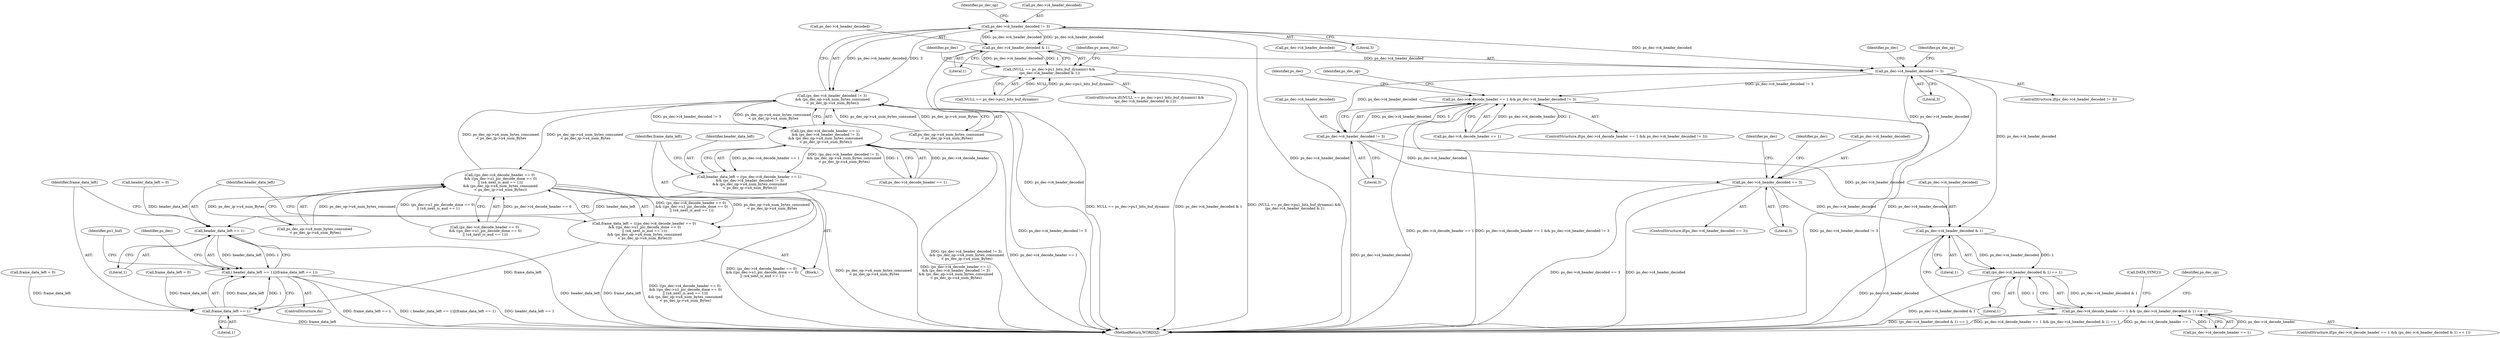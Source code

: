 digraph "0_Android_7554755536019e439433c515eeb44e701fb3bfb2@pointer" {
"1001420" [label="(Call,ps_dec->i4_header_decoded != 3)"];
"1001000" [label="(Call,ps_dec->i4_header_decoded & 1)"];
"1001420" [label="(Call,ps_dec->i4_header_decoded != 3)"];
"1000994" [label="(Call,(NULL == ps_dec->pu1_bits_buf_dynamic) &&\n (ps_dec->i4_header_decoded & 1))"];
"1001419" [label="(Call,(ps_dec->i4_header_decoded != 3)\n && (ps_dec_op->u4_num_bytes_consumed\n < ps_dec_ip->u4_num_Bytes))"];
"1001413" [label="(Call,(ps_dec->i4_decode_header == 1)\n && (ps_dec->i4_header_decoded != 3)\n && (ps_dec_op->u4_num_bytes_consumed\n < ps_dec_ip->u4_num_Bytes))"];
"1001411" [label="(Call,header_data_left = ((ps_dec->i4_decode_header == 1)\n && (ps_dec->i4_header_decoded != 3)\n && (ps_dec_op->u4_num_bytes_consumed\n < ps_dec_ip->u4_num_Bytes)))"];
"1001458" [label="(Call,header_data_left == 1)"];
"1001457" [label="(Call,( header_data_left == 1)||(frame_data_left == 1))"];
"1001434" [label="(Call,((ps_dec->i4_decode_header == 0)\n && ((ps_dec->u1_pic_decode_done == 0)\n || (u4_next_is_aud == 1)))\n && (ps_dec_op->u4_num_bytes_consumed\n < ps_dec_ip->u4_num_Bytes))"];
"1001432" [label="(Call,frame_data_left = (((ps_dec->i4_decode_header == 0)\n && ((ps_dec->u1_pic_decode_done == 0)\n || (u4_next_is_aud == 1)))\n && (ps_dec_op->u4_num_bytes_consumed\n < ps_dec_ip->u4_num_Bytes)))"];
"1001461" [label="(Call,frame_data_left == 1)"];
"1001734" [label="(Call,ps_dec->i4_header_decoded != 3)"];
"1001748" [label="(Call,ps_dec->i4_decode_header == 1 && ps_dec->i4_header_decoded != 3)"];
"1001754" [label="(Call,ps_dec->i4_header_decoded != 3)"];
"1001868" [label="(Call,ps_dec->i4_header_decoded == 3)"];
"1002086" [label="(Call,ps_dec->i4_header_decoded & 1)"];
"1002085" [label="(Call,(ps_dec->i4_header_decoded & 1) == 1)"];
"1002079" [label="(Call,ps_dec->i4_decode_header == 1 && (ps_dec->i4_header_decoded & 1) == 1)"];
"1000995" [label="(Call,NULL == ps_dec->pu1_bits_buf_dynamic)"];
"1001872" [label="(Literal,3)"];
"1001463" [label="(Literal,1)"];
"1001733" [label="(ControlStructure,if(ps_dec->i4_header_decoded != 3))"];
"1001742" [label="(Identifier,ps_dec_op)"];
"1001876" [label="(Identifier,ps_dec)"];
"1002134" [label="(Call,DATA_SYNC())"];
"1001004" [label="(Literal,1)"];
"1002079" [label="(Call,ps_dec->i4_decode_header == 1 && (ps_dec->i4_header_decoded & 1) == 1)"];
"1002095" [label="(Identifier,ps_dec_op)"];
"1000993" [label="(ControlStructure,if((NULL == ps_dec->pu1_bits_buf_dynamic) &&\n (ps_dec->i4_header_decoded & 1)))"];
"1001468" [label="(Identifier,ps_dec)"];
"1001734" [label="(Call,ps_dec->i4_header_decoded != 3)"];
"1000994" [label="(Call,(NULL == ps_dec->pu1_bits_buf_dynamic) &&\n (ps_dec->i4_header_decoded & 1))"];
"1001738" [label="(Literal,3)"];
"1001889" [label="(Identifier,ps_dec)"];
"1001762" [label="(Identifier,ps_dec_op)"];
"1002080" [label="(Call,ps_dec->i4_decode_header == 1)"];
"1001461" [label="(Call,frame_data_left == 1)"];
"1000971" [label="(Block,)"];
"1001758" [label="(Literal,3)"];
"1001411" [label="(Call,header_data_left = ((ps_dec->i4_decode_header == 1)\n && (ps_dec->i4_header_decoded != 3)\n && (ps_dec_op->u4_num_bytes_consumed\n < ps_dec_ip->u4_num_Bytes)))"];
"1001459" [label="(Identifier,header_data_left)"];
"1002085" [label="(Call,(ps_dec->i4_header_decoded & 1) == 1)"];
"1001867" [label="(ControlStructure,if(ps_dec->i4_header_decoded == 3))"];
"1002090" [label="(Literal,1)"];
"1001769" [label="(Identifier,ps_dec)"];
"1002091" [label="(Literal,1)"];
"1001462" [label="(Identifier,frame_data_left)"];
"1002142" [label="(MethodReturn,WORD32)"];
"1001419" [label="(Call,(ps_dec->i4_header_decoded != 3)\n && (ps_dec_op->u4_num_bytes_consumed\n < ps_dec_ip->u4_num_Bytes))"];
"1001010" [label="(Identifier,pv_mem_ctxt)"];
"1001001" [label="(Call,ps_dec->i4_header_decoded)"];
"1000970" [label="(ControlStructure,do)"];
"1001735" [label="(Call,ps_dec->i4_header_decoded)"];
"1001052" [label="(Identifier,ps_dec)"];
"1001434" [label="(Call,((ps_dec->i4_decode_header == 0)\n && ((ps_dec->u1_pic_decode_done == 0)\n || (u4_next_is_aud == 1)))\n && (ps_dec_op->u4_num_bytes_consumed\n < ps_dec_ip->u4_num_Bytes))"];
"1001754" [label="(Call,ps_dec->i4_header_decoded != 3)"];
"1001435" [label="(Call,(ps_dec->i4_decode_header == 0)\n && ((ps_dec->u1_pic_decode_done == 0)\n || (u4_next_is_aud == 1)))"];
"1001432" [label="(Call,frame_data_left = (((ps_dec->i4_decode_header == 0)\n && ((ps_dec->u1_pic_decode_done == 0)\n || (u4_next_is_aud == 1)))\n && (ps_dec_op->u4_num_bytes_consumed\n < ps_dec_ip->u4_num_Bytes)))"];
"1001414" [label="(Call,ps_dec->i4_decode_header == 1)"];
"1001460" [label="(Literal,1)"];
"1000974" [label="(Identifier,pu1_buf)"];
"1001458" [label="(Call,header_data_left == 1)"];
"1001450" [label="(Call,ps_dec_op->u4_num_bytes_consumed\n < ps_dec_ip->u4_num_Bytes)"];
"1001749" [label="(Call,ps_dec->i4_decode_header == 1)"];
"1001425" [label="(Call,ps_dec_op->u4_num_bytes_consumed\n < ps_dec_ip->u4_num_Bytes)"];
"1000200" [label="(Call,frame_data_left = 0)"];
"1001748" [label="(Call,ps_dec->i4_decode_header == 1 && ps_dec->i4_header_decoded != 3)"];
"1001000" [label="(Call,ps_dec->i4_header_decoded & 1)"];
"1001457" [label="(Call,( header_data_left == 1)||(frame_data_left == 1))"];
"1001424" [label="(Literal,3)"];
"1002087" [label="(Call,ps_dec->i4_header_decoded)"];
"1001868" [label="(Call,ps_dec->i4_header_decoded == 3)"];
"1002086" [label="(Call,ps_dec->i4_header_decoded & 1)"];
"1001427" [label="(Identifier,ps_dec_op)"];
"1001421" [label="(Call,ps_dec->i4_header_decoded)"];
"1001420" [label="(Call,ps_dec->i4_header_decoded != 3)"];
"1001412" [label="(Identifier,header_data_left)"];
"1001747" [label="(ControlStructure,if(ps_dec->i4_decode_header == 1 && ps_dec->i4_header_decoded != 3))"];
"1001869" [label="(Call,ps_dec->i4_header_decoded)"];
"1002078" [label="(ControlStructure,if(ps_dec->i4_decode_header == 1 && (ps_dec->i4_header_decoded & 1) == 1))"];
"1001755" [label="(Call,ps_dec->i4_header_decoded)"];
"1001751" [label="(Identifier,ps_dec)"];
"1001433" [label="(Identifier,frame_data_left)"];
"1001413" [label="(Call,(ps_dec->i4_decode_header == 1)\n && (ps_dec->i4_header_decoded != 3)\n && (ps_dec_op->u4_num_bytes_consumed\n < ps_dec_ip->u4_num_Bytes))"];
"1001275" [label="(Call,frame_data_left = 0)"];
"1000196" [label="(Call,header_data_left = 0)"];
"1001420" -> "1001419"  [label="AST: "];
"1001420" -> "1001424"  [label="CFG: "];
"1001421" -> "1001420"  [label="AST: "];
"1001424" -> "1001420"  [label="AST: "];
"1001427" -> "1001420"  [label="CFG: "];
"1001419" -> "1001420"  [label="CFG: "];
"1001420" -> "1002142"  [label="DDG: ps_dec->i4_header_decoded"];
"1001420" -> "1001000"  [label="DDG: ps_dec->i4_header_decoded"];
"1001420" -> "1001419"  [label="DDG: ps_dec->i4_header_decoded"];
"1001420" -> "1001419"  [label="DDG: 3"];
"1001000" -> "1001420"  [label="DDG: ps_dec->i4_header_decoded"];
"1001420" -> "1001734"  [label="DDG: ps_dec->i4_header_decoded"];
"1001000" -> "1000994"  [label="AST: "];
"1001000" -> "1001004"  [label="CFG: "];
"1001001" -> "1001000"  [label="AST: "];
"1001004" -> "1001000"  [label="AST: "];
"1000994" -> "1001000"  [label="CFG: "];
"1001000" -> "1002142"  [label="DDG: ps_dec->i4_header_decoded"];
"1001000" -> "1000994"  [label="DDG: ps_dec->i4_header_decoded"];
"1001000" -> "1000994"  [label="DDG: 1"];
"1001000" -> "1001734"  [label="DDG: ps_dec->i4_header_decoded"];
"1000994" -> "1000993"  [label="AST: "];
"1000994" -> "1000995"  [label="CFG: "];
"1000995" -> "1000994"  [label="AST: "];
"1001010" -> "1000994"  [label="CFG: "];
"1001052" -> "1000994"  [label="CFG: "];
"1000994" -> "1002142"  [label="DDG: (NULL == ps_dec->pu1_bits_buf_dynamic) &&\n (ps_dec->i4_header_decoded & 1)"];
"1000994" -> "1002142"  [label="DDG: NULL == ps_dec->pu1_bits_buf_dynamic"];
"1000994" -> "1002142"  [label="DDG: ps_dec->i4_header_decoded & 1"];
"1000995" -> "1000994"  [label="DDG: NULL"];
"1000995" -> "1000994"  [label="DDG: ps_dec->pu1_bits_buf_dynamic"];
"1001419" -> "1001413"  [label="AST: "];
"1001419" -> "1001425"  [label="CFG: "];
"1001425" -> "1001419"  [label="AST: "];
"1001413" -> "1001419"  [label="CFG: "];
"1001419" -> "1002142"  [label="DDG: ps_dec->i4_header_decoded != 3"];
"1001419" -> "1001413"  [label="DDG: ps_dec->i4_header_decoded != 3"];
"1001419" -> "1001413"  [label="DDG: ps_dec_op->u4_num_bytes_consumed\n < ps_dec_ip->u4_num_Bytes"];
"1001434" -> "1001419"  [label="DDG: ps_dec_op->u4_num_bytes_consumed\n < ps_dec_ip->u4_num_Bytes"];
"1001425" -> "1001419"  [label="DDG: ps_dec_op->u4_num_bytes_consumed"];
"1001425" -> "1001419"  [label="DDG: ps_dec_ip->u4_num_Bytes"];
"1001419" -> "1001434"  [label="DDG: ps_dec_op->u4_num_bytes_consumed\n < ps_dec_ip->u4_num_Bytes"];
"1001413" -> "1001411"  [label="AST: "];
"1001413" -> "1001414"  [label="CFG: "];
"1001414" -> "1001413"  [label="AST: "];
"1001411" -> "1001413"  [label="CFG: "];
"1001413" -> "1002142"  [label="DDG: (ps_dec->i4_header_decoded != 3)\n && (ps_dec_op->u4_num_bytes_consumed\n < ps_dec_ip->u4_num_Bytes)"];
"1001413" -> "1002142"  [label="DDG: ps_dec->i4_decode_header == 1"];
"1001413" -> "1001411"  [label="DDG: ps_dec->i4_decode_header == 1"];
"1001413" -> "1001411"  [label="DDG: (ps_dec->i4_header_decoded != 3)\n && (ps_dec_op->u4_num_bytes_consumed\n < ps_dec_ip->u4_num_Bytes)"];
"1001414" -> "1001413"  [label="DDG: ps_dec->i4_decode_header"];
"1001414" -> "1001413"  [label="DDG: 1"];
"1001411" -> "1000971"  [label="AST: "];
"1001412" -> "1001411"  [label="AST: "];
"1001433" -> "1001411"  [label="CFG: "];
"1001411" -> "1002142"  [label="DDG: (ps_dec->i4_decode_header == 1)\n && (ps_dec->i4_header_decoded != 3)\n && (ps_dec_op->u4_num_bytes_consumed\n < ps_dec_ip->u4_num_Bytes)"];
"1001411" -> "1001458"  [label="DDG: header_data_left"];
"1001458" -> "1001457"  [label="AST: "];
"1001458" -> "1001460"  [label="CFG: "];
"1001459" -> "1001458"  [label="AST: "];
"1001460" -> "1001458"  [label="AST: "];
"1001462" -> "1001458"  [label="CFG: "];
"1001457" -> "1001458"  [label="CFG: "];
"1001458" -> "1002142"  [label="DDG: header_data_left"];
"1001458" -> "1001457"  [label="DDG: header_data_left"];
"1001458" -> "1001457"  [label="DDG: 1"];
"1000196" -> "1001458"  [label="DDG: header_data_left"];
"1001457" -> "1000970"  [label="AST: "];
"1001457" -> "1001461"  [label="CFG: "];
"1001461" -> "1001457"  [label="AST: "];
"1000974" -> "1001457"  [label="CFG: "];
"1001468" -> "1001457"  [label="CFG: "];
"1001457" -> "1002142"  [label="DDG: frame_data_left == 1"];
"1001457" -> "1002142"  [label="DDG: ( header_data_left == 1)||(frame_data_left == 1)"];
"1001457" -> "1002142"  [label="DDG: header_data_left == 1"];
"1001461" -> "1001457"  [label="DDG: frame_data_left"];
"1001461" -> "1001457"  [label="DDG: 1"];
"1001434" -> "1001432"  [label="AST: "];
"1001434" -> "1001435"  [label="CFG: "];
"1001434" -> "1001450"  [label="CFG: "];
"1001435" -> "1001434"  [label="AST: "];
"1001450" -> "1001434"  [label="AST: "];
"1001432" -> "1001434"  [label="CFG: "];
"1001434" -> "1002142"  [label="DDG: (ps_dec->i4_decode_header == 0)\n && ((ps_dec->u1_pic_decode_done == 0)\n || (u4_next_is_aud == 1))"];
"1001434" -> "1002142"  [label="DDG: ps_dec_op->u4_num_bytes_consumed\n < ps_dec_ip->u4_num_Bytes"];
"1001434" -> "1001432"  [label="DDG: (ps_dec->i4_decode_header == 0)\n && ((ps_dec->u1_pic_decode_done == 0)\n || (u4_next_is_aud == 1))"];
"1001434" -> "1001432"  [label="DDG: ps_dec_op->u4_num_bytes_consumed\n < ps_dec_ip->u4_num_Bytes"];
"1001435" -> "1001434"  [label="DDG: ps_dec->i4_decode_header == 0"];
"1001435" -> "1001434"  [label="DDG: (ps_dec->u1_pic_decode_done == 0)\n || (u4_next_is_aud == 1)"];
"1001450" -> "1001434"  [label="DDG: ps_dec_op->u4_num_bytes_consumed"];
"1001450" -> "1001434"  [label="DDG: ps_dec_ip->u4_num_Bytes"];
"1001432" -> "1000971"  [label="AST: "];
"1001433" -> "1001432"  [label="AST: "];
"1001459" -> "1001432"  [label="CFG: "];
"1001432" -> "1002142"  [label="DDG: frame_data_left"];
"1001432" -> "1002142"  [label="DDG: ((ps_dec->i4_decode_header == 0)\n && ((ps_dec->u1_pic_decode_done == 0)\n || (u4_next_is_aud == 1)))\n && (ps_dec_op->u4_num_bytes_consumed\n < ps_dec_ip->u4_num_Bytes)"];
"1001432" -> "1001461"  [label="DDG: frame_data_left"];
"1001461" -> "1001463"  [label="CFG: "];
"1001462" -> "1001461"  [label="AST: "];
"1001463" -> "1001461"  [label="AST: "];
"1001461" -> "1002142"  [label="DDG: frame_data_left"];
"1001275" -> "1001461"  [label="DDG: frame_data_left"];
"1000200" -> "1001461"  [label="DDG: frame_data_left"];
"1001734" -> "1001733"  [label="AST: "];
"1001734" -> "1001738"  [label="CFG: "];
"1001735" -> "1001734"  [label="AST: "];
"1001738" -> "1001734"  [label="AST: "];
"1001742" -> "1001734"  [label="CFG: "];
"1001751" -> "1001734"  [label="CFG: "];
"1001734" -> "1002142"  [label="DDG: ps_dec->i4_header_decoded"];
"1001734" -> "1001748"  [label="DDG: ps_dec->i4_header_decoded != 3"];
"1001734" -> "1001754"  [label="DDG: ps_dec->i4_header_decoded"];
"1001734" -> "1001868"  [label="DDG: ps_dec->i4_header_decoded"];
"1001734" -> "1002086"  [label="DDG: ps_dec->i4_header_decoded"];
"1001748" -> "1001747"  [label="AST: "];
"1001748" -> "1001749"  [label="CFG: "];
"1001748" -> "1001754"  [label="CFG: "];
"1001749" -> "1001748"  [label="AST: "];
"1001754" -> "1001748"  [label="AST: "];
"1001762" -> "1001748"  [label="CFG: "];
"1001769" -> "1001748"  [label="CFG: "];
"1001748" -> "1002142"  [label="DDG: ps_dec->i4_decode_header == 1 && ps_dec->i4_header_decoded != 3"];
"1001748" -> "1002142"  [label="DDG: ps_dec->i4_header_decoded != 3"];
"1001748" -> "1002142"  [label="DDG: ps_dec->i4_decode_header == 1"];
"1001749" -> "1001748"  [label="DDG: ps_dec->i4_decode_header"];
"1001749" -> "1001748"  [label="DDG: 1"];
"1001754" -> "1001748"  [label="DDG: ps_dec->i4_header_decoded"];
"1001754" -> "1001748"  [label="DDG: 3"];
"1001754" -> "1001758"  [label="CFG: "];
"1001755" -> "1001754"  [label="AST: "];
"1001758" -> "1001754"  [label="AST: "];
"1001754" -> "1002142"  [label="DDG: ps_dec->i4_header_decoded"];
"1001754" -> "1001868"  [label="DDG: ps_dec->i4_header_decoded"];
"1001754" -> "1002086"  [label="DDG: ps_dec->i4_header_decoded"];
"1001868" -> "1001867"  [label="AST: "];
"1001868" -> "1001872"  [label="CFG: "];
"1001869" -> "1001868"  [label="AST: "];
"1001872" -> "1001868"  [label="AST: "];
"1001876" -> "1001868"  [label="CFG: "];
"1001889" -> "1001868"  [label="CFG: "];
"1001868" -> "1002142"  [label="DDG: ps_dec->i4_header_decoded == 3"];
"1001868" -> "1002142"  [label="DDG: ps_dec->i4_header_decoded"];
"1001868" -> "1002086"  [label="DDG: ps_dec->i4_header_decoded"];
"1002086" -> "1002085"  [label="AST: "];
"1002086" -> "1002090"  [label="CFG: "];
"1002087" -> "1002086"  [label="AST: "];
"1002090" -> "1002086"  [label="AST: "];
"1002091" -> "1002086"  [label="CFG: "];
"1002086" -> "1002142"  [label="DDG: ps_dec->i4_header_decoded"];
"1002086" -> "1002085"  [label="DDG: ps_dec->i4_header_decoded"];
"1002086" -> "1002085"  [label="DDG: 1"];
"1002085" -> "1002079"  [label="AST: "];
"1002085" -> "1002091"  [label="CFG: "];
"1002091" -> "1002085"  [label="AST: "];
"1002079" -> "1002085"  [label="CFG: "];
"1002085" -> "1002142"  [label="DDG: ps_dec->i4_header_decoded & 1"];
"1002085" -> "1002079"  [label="DDG: ps_dec->i4_header_decoded & 1"];
"1002085" -> "1002079"  [label="DDG: 1"];
"1002079" -> "1002078"  [label="AST: "];
"1002079" -> "1002080"  [label="CFG: "];
"1002080" -> "1002079"  [label="AST: "];
"1002095" -> "1002079"  [label="CFG: "];
"1002134" -> "1002079"  [label="CFG: "];
"1002079" -> "1002142"  [label="DDG: (ps_dec->i4_header_decoded & 1) == 1"];
"1002079" -> "1002142"  [label="DDG: ps_dec->i4_decode_header == 1 && (ps_dec->i4_header_decoded & 1) == 1"];
"1002079" -> "1002142"  [label="DDG: ps_dec->i4_decode_header == 1"];
"1002080" -> "1002079"  [label="DDG: ps_dec->i4_decode_header"];
"1002080" -> "1002079"  [label="DDG: 1"];
}

